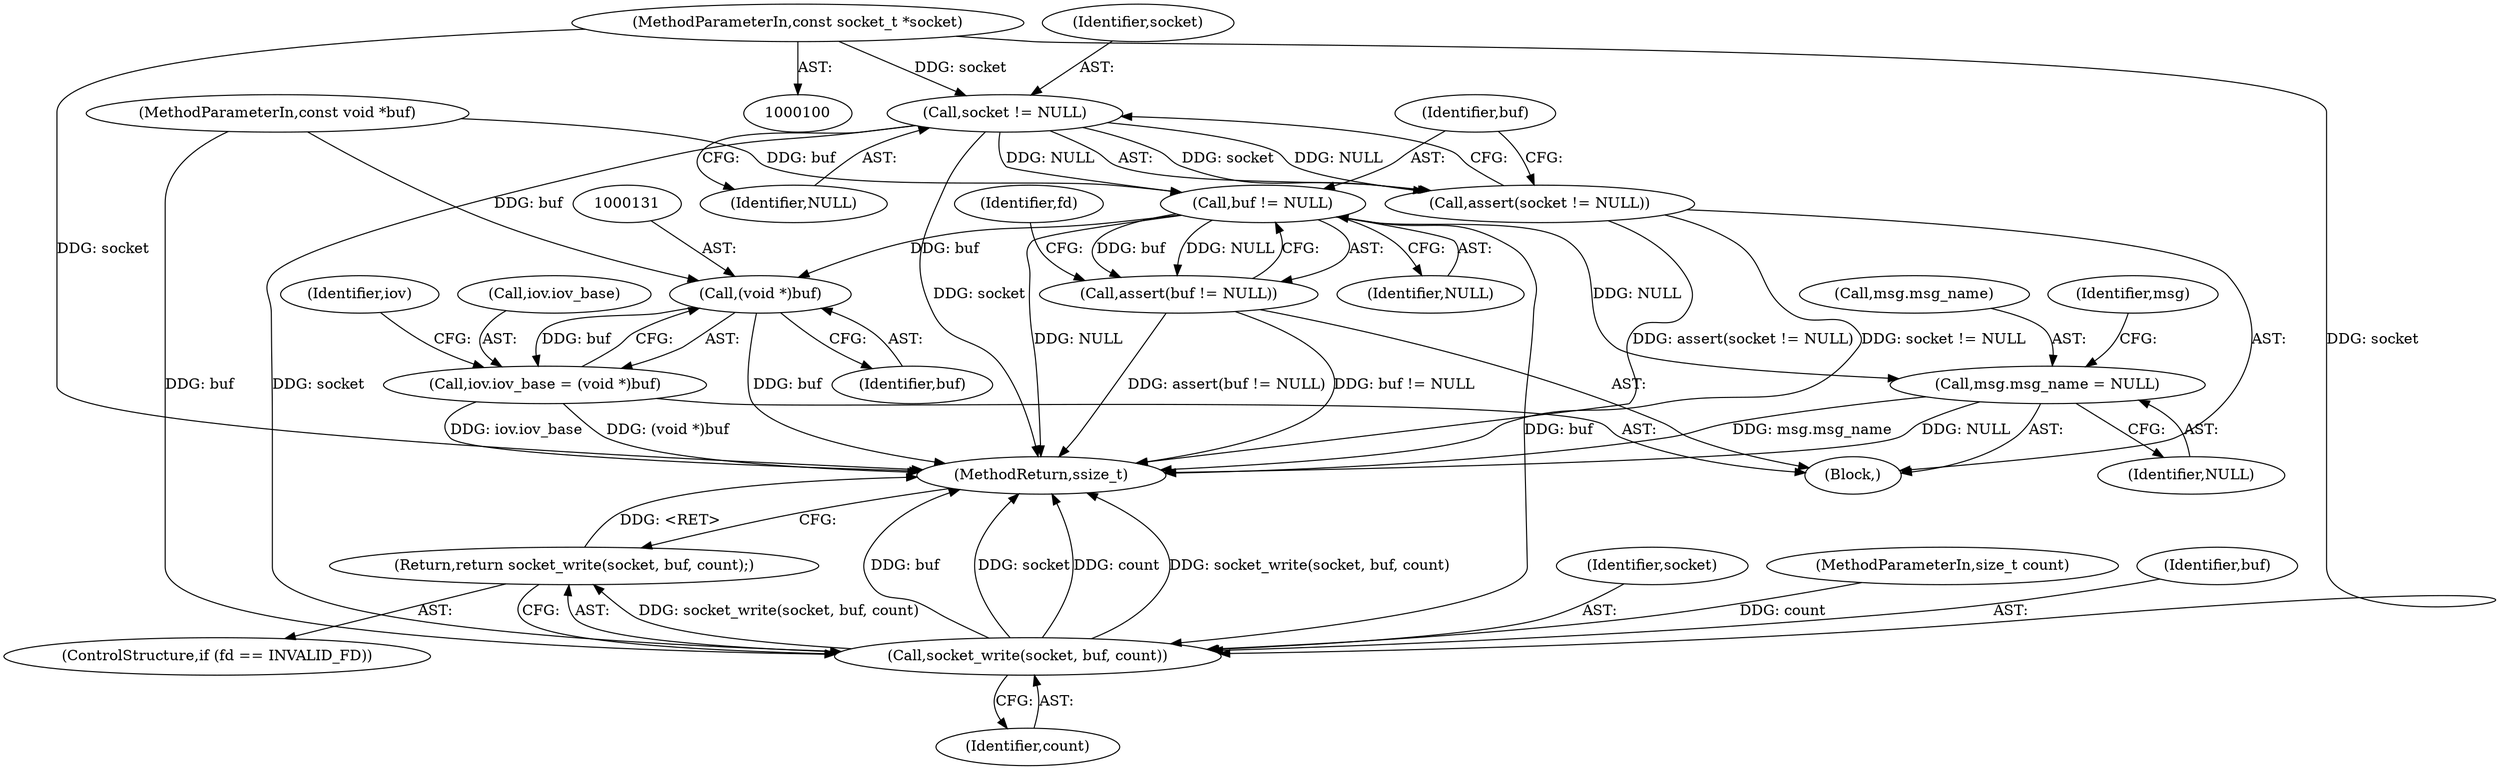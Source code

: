 digraph "0_Android_472271b153c5dc53c28beac55480a8d8434b2d5c_65@API" {
"1000107" [label="(Call,socket != NULL)"];
"1000101" [label="(MethodParameterIn,const socket_t *socket)"];
"1000106" [label="(Call,assert(socket != NULL))"];
"1000111" [label="(Call,buf != NULL)"];
"1000110" [label="(Call,assert(buf != NULL))"];
"1000119" [label="(Call,socket_write(socket, buf, count))"];
"1000118" [label="(Return,return socket_write(socket, buf, count);)"];
"1000130" [label="(Call,(void *)buf)"];
"1000126" [label="(Call,iov.iov_base = (void *)buf)"];
"1000160" [label="(Call,msg.msg_name = NULL)"];
"1000118" [label="(Return,return socket_write(socket, buf, count);)"];
"1000130" [label="(Call,(void *)buf)"];
"1000111" [label="(Call,buf != NULL)"];
"1000113" [label="(Identifier,NULL)"];
"1000119" [label="(Call,socket_write(socket, buf, count))"];
"1000161" [label="(Call,msg.msg_name)"];
"1000114" [label="(ControlStructure,if (fd == INVALID_FD))"];
"1000160" [label="(Call,msg.msg_name = NULL)"];
"1000106" [label="(Call,assert(socket != NULL))"];
"1000105" [label="(Block,)"];
"1000120" [label="(Identifier,socket)"];
"1000132" [label="(Identifier,buf)"];
"1000167" [label="(Identifier,msg)"];
"1000103" [label="(MethodParameterIn,size_t count)"];
"1000108" [label="(Identifier,socket)"];
"1000122" [label="(Identifier,count)"];
"1000102" [label="(MethodParameterIn,const void *buf)"];
"1000126" [label="(Call,iov.iov_base = (void *)buf)"];
"1000110" [label="(Call,assert(buf != NULL))"];
"1000215" [label="(MethodReturn,ssize_t)"];
"1000135" [label="(Identifier,iov)"];
"1000116" [label="(Identifier,fd)"];
"1000107" [label="(Call,socket != NULL)"];
"1000109" [label="(Identifier,NULL)"];
"1000127" [label="(Call,iov.iov_base)"];
"1000164" [label="(Identifier,NULL)"];
"1000112" [label="(Identifier,buf)"];
"1000121" [label="(Identifier,buf)"];
"1000101" [label="(MethodParameterIn,const socket_t *socket)"];
"1000107" -> "1000106"  [label="AST: "];
"1000107" -> "1000109"  [label="CFG: "];
"1000108" -> "1000107"  [label="AST: "];
"1000109" -> "1000107"  [label="AST: "];
"1000106" -> "1000107"  [label="CFG: "];
"1000107" -> "1000215"  [label="DDG: socket"];
"1000107" -> "1000106"  [label="DDG: socket"];
"1000107" -> "1000106"  [label="DDG: NULL"];
"1000101" -> "1000107"  [label="DDG: socket"];
"1000107" -> "1000111"  [label="DDG: NULL"];
"1000107" -> "1000119"  [label="DDG: socket"];
"1000101" -> "1000100"  [label="AST: "];
"1000101" -> "1000215"  [label="DDG: socket"];
"1000101" -> "1000119"  [label="DDG: socket"];
"1000106" -> "1000105"  [label="AST: "];
"1000112" -> "1000106"  [label="CFG: "];
"1000106" -> "1000215"  [label="DDG: socket != NULL"];
"1000106" -> "1000215"  [label="DDG: assert(socket != NULL)"];
"1000111" -> "1000110"  [label="AST: "];
"1000111" -> "1000113"  [label="CFG: "];
"1000112" -> "1000111"  [label="AST: "];
"1000113" -> "1000111"  [label="AST: "];
"1000110" -> "1000111"  [label="CFG: "];
"1000111" -> "1000215"  [label="DDG: NULL"];
"1000111" -> "1000110"  [label="DDG: buf"];
"1000111" -> "1000110"  [label="DDG: NULL"];
"1000102" -> "1000111"  [label="DDG: buf"];
"1000111" -> "1000119"  [label="DDG: buf"];
"1000111" -> "1000130"  [label="DDG: buf"];
"1000111" -> "1000160"  [label="DDG: NULL"];
"1000110" -> "1000105"  [label="AST: "];
"1000116" -> "1000110"  [label="CFG: "];
"1000110" -> "1000215"  [label="DDG: assert(buf != NULL)"];
"1000110" -> "1000215"  [label="DDG: buf != NULL"];
"1000119" -> "1000118"  [label="AST: "];
"1000119" -> "1000122"  [label="CFG: "];
"1000120" -> "1000119"  [label="AST: "];
"1000121" -> "1000119"  [label="AST: "];
"1000122" -> "1000119"  [label="AST: "];
"1000118" -> "1000119"  [label="CFG: "];
"1000119" -> "1000215"  [label="DDG: buf"];
"1000119" -> "1000215"  [label="DDG: socket"];
"1000119" -> "1000215"  [label="DDG: count"];
"1000119" -> "1000215"  [label="DDG: socket_write(socket, buf, count)"];
"1000119" -> "1000118"  [label="DDG: socket_write(socket, buf, count)"];
"1000102" -> "1000119"  [label="DDG: buf"];
"1000103" -> "1000119"  [label="DDG: count"];
"1000118" -> "1000114"  [label="AST: "];
"1000215" -> "1000118"  [label="CFG: "];
"1000118" -> "1000215"  [label="DDG: <RET>"];
"1000130" -> "1000126"  [label="AST: "];
"1000130" -> "1000132"  [label="CFG: "];
"1000131" -> "1000130"  [label="AST: "];
"1000132" -> "1000130"  [label="AST: "];
"1000126" -> "1000130"  [label="CFG: "];
"1000130" -> "1000215"  [label="DDG: buf"];
"1000130" -> "1000126"  [label="DDG: buf"];
"1000102" -> "1000130"  [label="DDG: buf"];
"1000126" -> "1000105"  [label="AST: "];
"1000127" -> "1000126"  [label="AST: "];
"1000135" -> "1000126"  [label="CFG: "];
"1000126" -> "1000215"  [label="DDG: iov.iov_base"];
"1000126" -> "1000215"  [label="DDG: (void *)buf"];
"1000160" -> "1000105"  [label="AST: "];
"1000160" -> "1000164"  [label="CFG: "];
"1000161" -> "1000160"  [label="AST: "];
"1000164" -> "1000160"  [label="AST: "];
"1000167" -> "1000160"  [label="CFG: "];
"1000160" -> "1000215"  [label="DDG: NULL"];
"1000160" -> "1000215"  [label="DDG: msg.msg_name"];
}
